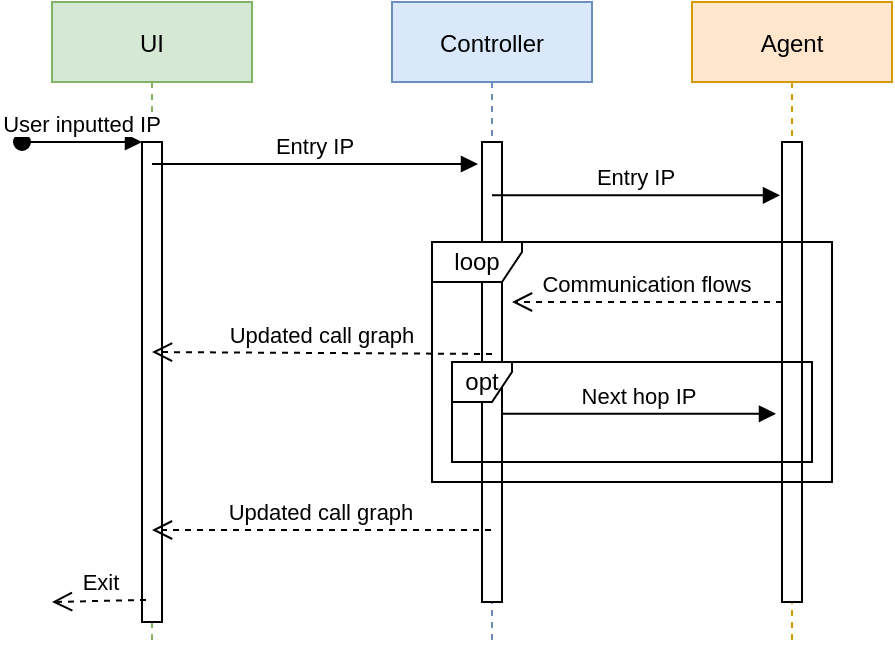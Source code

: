 <mxfile version="14.5.0" type="onedrive" pages="4"><diagram id="kgpKYQtTHZ0yAKxKKP6v" name="Eventual"><mxGraphModel dx="707" dy="402" grid="1" gridSize="10" guides="1" tooltips="1" connect="1" arrows="1" fold="1" page="1" pageScale="1" pageWidth="850" pageHeight="1100" math="0" shadow="0"><root><mxCell id="0"/><mxCell id="1" parent="0"/><mxCell id="3nuBFxr9cyL0pnOWT2aG-1" value="UI" style="shape=umlLifeline;perimeter=lifelinePerimeter;container=1;collapsible=0;recursiveResize=0;rounded=0;shadow=0;strokeWidth=1;fillColor=#d5e8d4;strokeColor=#82b366;" parent="1" vertex="1"><mxGeometry x="130" y="80" width="100" height="320" as="geometry"/></mxCell><mxCell id="3nuBFxr9cyL0pnOWT2aG-2" value="" style="points=[];perimeter=orthogonalPerimeter;rounded=0;shadow=0;strokeWidth=1;" parent="3nuBFxr9cyL0pnOWT2aG-1" vertex="1"><mxGeometry x="45" y="70" width="10" height="240" as="geometry"/></mxCell><mxCell id="3nuBFxr9cyL0pnOWT2aG-3" value="User inputted IP" style="verticalAlign=bottom;startArrow=oval;endArrow=block;startSize=8;shadow=0;strokeWidth=1;" parent="3nuBFxr9cyL0pnOWT2aG-1" target="3nuBFxr9cyL0pnOWT2aG-2" edge="1"><mxGeometry relative="1" as="geometry"><mxPoint x="-15" y="70" as="sourcePoint"/></mxGeometry></mxCell><mxCell id="3nuBFxr9cyL0pnOWT2aG-5" value="Controller" style="shape=umlLifeline;perimeter=lifelinePerimeter;container=1;collapsible=0;recursiveResize=0;rounded=0;shadow=0;strokeWidth=1;fillColor=#dae8fc;strokeColor=#6c8ebf;" parent="1" vertex="1"><mxGeometry x="300" y="80" width="100" height="320" as="geometry"/></mxCell><mxCell id="3nuBFxr9cyL0pnOWT2aG-6" value="" style="points=[];perimeter=orthogonalPerimeter;rounded=0;shadow=0;strokeWidth=1;" parent="3nuBFxr9cyL0pnOWT2aG-5" vertex="1"><mxGeometry x="45" y="70" width="10" height="230" as="geometry"/></mxCell><mxCell id="3nuBFxr9cyL0pnOWT2aG-8" value="Entry IP" style="verticalAlign=bottom;endArrow=block;shadow=0;strokeWidth=1;" parent="1" source="3nuBFxr9cyL0pnOWT2aG-1" edge="1"><mxGeometry relative="1" as="geometry"><mxPoint x="275" y="160" as="sourcePoint"/><mxPoint x="343" y="161" as="targetPoint"/></mxGeometry></mxCell><mxCell id="-DHZ_m3yHLZwad1ERV_u-1" value="Agent" style="shape=umlLifeline;perimeter=lifelinePerimeter;container=1;collapsible=0;recursiveResize=0;rounded=0;shadow=0;strokeWidth=1;fillColor=#ffe6cc;strokeColor=#d79b00;" vertex="1" parent="1"><mxGeometry x="450" y="80" width="100" height="320" as="geometry"/></mxCell><mxCell id="-DHZ_m3yHLZwad1ERV_u-2" value="" style="points=[];perimeter=orthogonalPerimeter;rounded=0;shadow=0;strokeWidth=1;" vertex="1" parent="-DHZ_m3yHLZwad1ERV_u-1"><mxGeometry x="45" y="70" width="10" height="230" as="geometry"/></mxCell><mxCell id="-DHZ_m3yHLZwad1ERV_u-3" value="Entry IP" style="verticalAlign=bottom;endArrow=block;shadow=0;strokeWidth=1;entryX=-0.1;entryY=0.116;entryDx=0;entryDy=0;entryPerimeter=0;" edge="1" parent="1" source="3nuBFxr9cyL0pnOWT2aG-5" target="-DHZ_m3yHLZwad1ERV_u-2"><mxGeometry relative="1" as="geometry"><mxPoint x="430" y="140" as="sourcePoint"/><mxPoint x="470" y="170" as="targetPoint"/></mxGeometry></mxCell><mxCell id="-DHZ_m3yHLZwad1ERV_u-4" value="Communication flows" style="verticalAlign=bottom;endArrow=open;dashed=1;endSize=8;shadow=0;strokeWidth=1;" edge="1" parent="1" source="-DHZ_m3yHLZwad1ERV_u-2"><mxGeometry relative="1" as="geometry"><mxPoint x="360" y="230" as="targetPoint"/><mxPoint x="490" y="229" as="sourcePoint"/></mxGeometry></mxCell><mxCell id="-DHZ_m3yHLZwad1ERV_u-7" value="Next hop IP" style="verticalAlign=bottom;endArrow=block;shadow=0;strokeWidth=1;entryX=-0.3;entryY=0.591;entryDx=0;entryDy=0;entryPerimeter=0;exitX=1;exitY=0.591;exitDx=0;exitDy=0;exitPerimeter=0;" edge="1" parent="1" source="3nuBFxr9cyL0pnOWT2aG-6" target="-DHZ_m3yHLZwad1ERV_u-2"><mxGeometry relative="1" as="geometry"><mxPoint x="353" y="280" as="sourcePoint"/><mxPoint x="497.5" y="280" as="targetPoint"/></mxGeometry></mxCell><mxCell id="-DHZ_m3yHLZwad1ERV_u-8" value="Updated call graph" style="verticalAlign=bottom;endArrow=open;dashed=1;endSize=8;shadow=0;strokeWidth=1;" edge="1" parent="1" source="3nuBFxr9cyL0pnOWT2aG-5"><mxGeometry relative="1" as="geometry"><mxPoint x="180" y="344" as="targetPoint"/><mxPoint x="340" y="345" as="sourcePoint"/></mxGeometry></mxCell><mxCell id="-DHZ_m3yHLZwad1ERV_u-10" value="Updated call graph" style="verticalAlign=bottom;endArrow=open;dashed=1;endSize=8;shadow=0;strokeWidth=1;" edge="1" parent="1"><mxGeometry relative="1" as="geometry"><mxPoint x="180" y="255" as="targetPoint"/><mxPoint x="350" y="256" as="sourcePoint"/></mxGeometry></mxCell><mxCell id="-DHZ_m3yHLZwad1ERV_u-6" value="loop" style="shape=umlFrame;whiteSpace=wrap;html=1;width=45;height=20;" vertex="1" parent="1"><mxGeometry x="320" y="200" width="200" height="120" as="geometry"/></mxCell><mxCell id="-DHZ_m3yHLZwad1ERV_u-12" value="Exit" style="html=1;verticalAlign=bottom;endArrow=open;dashed=1;endSize=8;exitX=0.2;exitY=0.954;exitDx=0;exitDy=0;exitPerimeter=0;" edge="1" parent="1" source="3nuBFxr9cyL0pnOWT2aG-2"><mxGeometry relative="1" as="geometry"><mxPoint x="430" y="390" as="sourcePoint"/><mxPoint x="130" y="380" as="targetPoint"/></mxGeometry></mxCell><mxCell id="qLAxxSh2c4Kr6VLvowt9-2" value="opt" style="shape=umlFrame;whiteSpace=wrap;html=1;width=30;height=20;" vertex="1" parent="1"><mxGeometry x="330" y="260" width="180" height="50" as="geometry"/></mxCell></root></mxGraphModel></diagram><diagram id="ajM6btAlQI2PBbN7o6zt" name="live"><mxGraphModel dx="707" dy="402" grid="1" gridSize="10" guides="1" tooltips="1" connect="1" arrows="1" fold="1" page="1" pageScale="1" pageWidth="1100" pageHeight="850" math="0" shadow="0"><root><mxCell id="SMqF9MrHZa93dLZZ8vy5-0"/><mxCell id="SMqF9MrHZa93dLZZ8vy5-1" parent="SMqF9MrHZa93dLZZ8vy5-0"/><mxCell id="FMvqgF5uwiUuAvXN_1ei-3" value="Controller" style="shape=umlLifeline;perimeter=lifelinePerimeter;container=1;collapsible=0;recursiveResize=0;rounded=0;shadow=0;strokeWidth=1;fillColor=#dae8fc;strokeColor=#6c8ebf;" vertex="1" parent="SMqF9MrHZa93dLZZ8vy5-1"><mxGeometry x="290.5" y="120" width="100" height="350" as="geometry"/></mxCell><mxCell id="FMvqgF5uwiUuAvXN_1ei-4" value="" style="points=[];perimeter=orthogonalPerimeter;rounded=0;shadow=0;strokeWidth=1;" vertex="1" parent="FMvqgF5uwiUuAvXN_1ei-3"><mxGeometry x="45" y="70" width="10" height="230" as="geometry"/></mxCell><mxCell id="FMvqgF5uwiUuAvXN_1ei-6" value="Agent" style="shape=umlLifeline;perimeter=lifelinePerimeter;container=1;collapsible=0;recursiveResize=0;rounded=0;shadow=0;strokeWidth=1;fillColor=#ffe6cc;strokeColor=#d79b00;" vertex="1" parent="SMqF9MrHZa93dLZZ8vy5-1"><mxGeometry x="440.5" y="120" width="100" height="350" as="geometry"/></mxCell><mxCell id="FMvqgF5uwiUuAvXN_1ei-7" value="" style="points=[];perimeter=orthogonalPerimeter;rounded=0;shadow=0;strokeWidth=1;" vertex="1" parent="FMvqgF5uwiUuAvXN_1ei-6"><mxGeometry x="45" y="70" width="10" height="200" as="geometry"/></mxCell><mxCell id="FMvqgF5uwiUuAvXN_1ei-8" value="Entry interface" style="verticalAlign=bottom;endArrow=block;shadow=0;strokeWidth=1;entryX=-0.1;entryY=0.116;entryDx=0;entryDy=0;entryPerimeter=0;strokeColor=#FF0000;" edge="1" parent="SMqF9MrHZa93dLZZ8vy5-1" source="FMvqgF5uwiUuAvXN_1ei-3" target="FMvqgF5uwiUuAvXN_1ei-7"><mxGeometry relative="1" as="geometry"><mxPoint x="420.5" y="180" as="sourcePoint"/><mxPoint x="460.5" y="210" as="targetPoint"/></mxGeometry></mxCell><mxCell id="FMvqgF5uwiUuAvXN_1ei-9" value="Communication flows" style="verticalAlign=bottom;endArrow=open;dashed=1;endSize=8;shadow=0;strokeWidth=1;strokeColor=#FF0000;" edge="1" parent="SMqF9MrHZa93dLZZ8vy5-1" source="FMvqgF5uwiUuAvXN_1ei-7"><mxGeometry relative="1" as="geometry"><mxPoint x="350.5" y="270" as="targetPoint"/><mxPoint x="480.5" y="269" as="sourcePoint"/></mxGeometry></mxCell><mxCell id="FMvqgF5uwiUuAvXN_1ei-10" value="Next hop interface" style="verticalAlign=bottom;endArrow=block;shadow=0;strokeWidth=1;exitX=1;exitY=0.591;exitDx=0;exitDy=0;exitPerimeter=0;strokeColor=#FF0000;" edge="1" parent="SMqF9MrHZa93dLZZ8vy5-1" source="FMvqgF5uwiUuAvXN_1ei-4" target="FMvqgF5uwiUuAvXN_1ei-7"><mxGeometry relative="1" as="geometry"><mxPoint x="343.5" y="320" as="sourcePoint"/><mxPoint x="488" y="320" as="targetPoint"/></mxGeometry></mxCell><mxCell id="FMvqgF5uwiUuAvXN_1ei-11" value="Call graph" style="verticalAlign=bottom;endArrow=open;dashed=1;endSize=8;shadow=0;strokeWidth=1;exitX=0.5;exitY=0.963;exitDx=0;exitDy=0;exitPerimeter=0;" edge="1" parent="SMqF9MrHZa93dLZZ8vy5-1" source="jz2hMcdPt1kjFuM2EPam-3"><mxGeometry relative="1" as="geometry"><mxPoint x="270" y="450" as="targetPoint"/><mxPoint x="330.5" y="385" as="sourcePoint"/></mxGeometry></mxCell><mxCell id="GEkAjzYTNlg4B_w2u5k--0" value="Entry IP" style="html=1;verticalAlign=bottom;startArrow=circle;startFill=1;endArrow=open;startSize=6;endSize=8;entryX=-0.05;entryY=0.009;entryDx=0;entryDy=0;entryPerimeter=0;" edge="1" parent="SMqF9MrHZa93dLZZ8vy5-1" target="FMvqgF5uwiUuAvXN_1ei-4"><mxGeometry width="80" relative="1" as="geometry"><mxPoint x="260" y="192" as="sourcePoint"/><mxPoint x="330" y="190" as="targetPoint"/></mxGeometry></mxCell><mxCell id="jz2hMcdPt1kjFuM2EPam-1" value="Terminate agent" style="verticalAlign=bottom;endArrow=block;shadow=0;strokeWidth=1;entryX=-0.1;entryY=0.116;entryDx=0;entryDy=0;entryPerimeter=0;strokeColor=#FF0000;" edge="1" parent="SMqF9MrHZa93dLZZ8vy5-1"><mxGeometry relative="1" as="geometry"><mxPoint x="340" y="390.0" as="sourcePoint"/><mxPoint x="484.5" y="390.0" as="targetPoint"/></mxGeometry></mxCell><mxCell id="jz2hMcdPt1kjFuM2EPam-2" value="Webvowl" style="shape=umlLifeline;perimeter=lifelinePerimeter;container=1;collapsible=0;recursiveResize=0;rounded=0;shadow=0;strokeWidth=1;fillColor=#dae8fc;strokeColor=#6c8ebf;" vertex="1" parent="SMqF9MrHZa93dLZZ8vy5-1"><mxGeometry x="590" y="120" width="100" height="350" as="geometry"/></mxCell><mxCell id="jz2hMcdPt1kjFuM2EPam-3" value="" style="points=[];perimeter=orthogonalPerimeter;rounded=0;shadow=0;strokeWidth=1;" vertex="1" parent="jz2hMcdPt1kjFuM2EPam-2"><mxGeometry x="45" y="70" width="10" height="270" as="geometry"/></mxCell><mxCell id="jz2hMcdPt1kjFuM2EPam-4" value="JSON call graph file" style="verticalAlign=bottom;endArrow=block;shadow=0;strokeWidth=1;exitX=0.95;exitY=0.996;exitDx=0;exitDy=0;exitPerimeter=0;" edge="1" parent="SMqF9MrHZa93dLZZ8vy5-1" source="FMvqgF5uwiUuAvXN_1ei-4" target="jz2hMcdPt1kjFuM2EPam-2"><mxGeometry relative="1" as="geometry"><mxPoint x="350" y="400" as="sourcePoint"/><mxPoint x="494.5" y="400" as="targetPoint"/></mxGeometry></mxCell><mxCell id="jz2hMcdPt1kjFuM2EPam-0" value="opt" style="shape=umlFrame;whiteSpace=wrap;html=1;width=30;height=20;" vertex="1" parent="SMqF9MrHZa93dLZZ8vy5-1"><mxGeometry x="320.5" y="300" width="180" height="50" as="geometry"/></mxCell><mxCell id="FMvqgF5uwiUuAvXN_1ei-13" value="loop" style="shape=umlFrame;whiteSpace=wrap;html=1;width=45;height=20;" vertex="1" parent="SMqF9MrHZa93dLZZ8vy5-1"><mxGeometry x="310.5" y="240" width="200" height="120" as="geometry"/></mxCell></root></mxGraphModel></diagram><diagram id="f5ws8QfSSdOwWXQJpImY" name="capture file"><mxGraphModel dx="1347" dy="762" grid="1" gridSize="10" guides="1" tooltips="1" connect="1" arrows="1" fold="1" page="1" pageScale="1" pageWidth="1100" pageHeight="850" math="0" shadow="0"><root><mxCell id="HVtExASzG7OWqSpEd10U-0"/><mxCell id="HVtExASzG7OWqSpEd10U-1" parent="HVtExASzG7OWqSpEd10U-0"/><mxCell id="HVtExASzG7OWqSpEd10U-2" value="Controller" style="shape=umlLifeline;perimeter=lifelinePerimeter;container=1;collapsible=0;recursiveResize=0;rounded=0;shadow=0;strokeWidth=1;fillColor=#dae8fc;strokeColor=#6c8ebf;" vertex="1" parent="HVtExASzG7OWqSpEd10U-1"><mxGeometry x="290.5" y="120" width="100" height="260" as="geometry"/></mxCell><mxCell id="HVtExASzG7OWqSpEd10U-3" value="" style="points=[];perimeter=orthogonalPerimeter;rounded=0;shadow=0;strokeWidth=1;" vertex="1" parent="HVtExASzG7OWqSpEd10U-2"><mxGeometry x="45" y="70" width="10" height="110" as="geometry"/></mxCell><mxCell id="HVtExASzG7OWqSpEd10U-4" value="Agent" style="shape=umlLifeline;perimeter=lifelinePerimeter;container=1;collapsible=0;recursiveResize=0;rounded=0;shadow=0;strokeWidth=1;fillColor=#ffe6cc;strokeColor=#d79b00;" vertex="1" parent="HVtExASzG7OWqSpEd10U-1"><mxGeometry x="440.5" y="120" width="100" height="260" as="geometry"/></mxCell><mxCell id="HVtExASzG7OWqSpEd10U-5" value="" style="points=[];perimeter=orthogonalPerimeter;rounded=0;shadow=0;strokeWidth=1;" vertex="1" parent="HVtExASzG7OWqSpEd10U-4"><mxGeometry x="45" y="70" width="10" height="80" as="geometry"/></mxCell><mxCell id="HVtExASzG7OWqSpEd10U-6" value="Entry interface" style="verticalAlign=bottom;endArrow=block;shadow=0;strokeWidth=1;entryX=-0.1;entryY=0.116;entryDx=0;entryDy=0;entryPerimeter=0;strokeColor=#FF0000;" edge="1" parent="HVtExASzG7OWqSpEd10U-1" source="HVtExASzG7OWqSpEd10U-2" target="HVtExASzG7OWqSpEd10U-5"><mxGeometry relative="1" as="geometry"><mxPoint x="420.5" y="180" as="sourcePoint"/><mxPoint x="460.5" y="210" as="targetPoint"/></mxGeometry></mxCell><mxCell id="HVtExASzG7OWqSpEd10U-7" value="Communication flows" style="verticalAlign=bottom;endArrow=open;dashed=1;endSize=8;shadow=0;strokeWidth=1;strokeColor=#FF0000;" edge="1" parent="HVtExASzG7OWqSpEd10U-1" source="HVtExASzG7OWqSpEd10U-5"><mxGeometry relative="1" as="geometry"><mxPoint x="350.5" y="270" as="targetPoint"/><mxPoint x="480.5" y="269" as="sourcePoint"/></mxGeometry></mxCell><mxCell id="HVtExASzG7OWqSpEd10U-9" value="Call graph" style="verticalAlign=bottom;endArrow=open;dashed=1;endSize=8;shadow=0;strokeWidth=1;exitX=0.5;exitY=0.963;exitDx=0;exitDy=0;exitPerimeter=0;" edge="1" parent="HVtExASzG7OWqSpEd10U-1" source="HVtExASzG7OWqSpEd10U-15"><mxGeometry relative="1" as="geometry"><mxPoint x="280" y="354" as="targetPoint"/><mxPoint x="330.5" y="385" as="sourcePoint"/></mxGeometry></mxCell><mxCell id="HVtExASzG7OWqSpEd10U-10" value="Entry IP" style="html=1;verticalAlign=bottom;startArrow=circle;startFill=1;endArrow=open;startSize=6;endSize=8;entryX=-0.05;entryY=0.009;entryDx=0;entryDy=0;entryPerimeter=0;" edge="1" parent="HVtExASzG7OWqSpEd10U-1" target="HVtExASzG7OWqSpEd10U-3"><mxGeometry width="80" relative="1" as="geometry"><mxPoint x="260" y="192" as="sourcePoint"/><mxPoint x="330" y="190" as="targetPoint"/></mxGeometry></mxCell><mxCell id="HVtExASzG7OWqSpEd10U-14" value="Webvowl" style="shape=umlLifeline;perimeter=lifelinePerimeter;container=1;collapsible=0;recursiveResize=0;rounded=0;shadow=0;strokeWidth=1;fillColor=#dae8fc;strokeColor=#6c8ebf;" vertex="1" parent="HVtExASzG7OWqSpEd10U-1"><mxGeometry x="590" y="120" width="100" height="260" as="geometry"/></mxCell><mxCell id="HVtExASzG7OWqSpEd10U-15" value="" style="points=[];perimeter=orthogonalPerimeter;rounded=0;shadow=0;strokeWidth=1;" vertex="1" parent="HVtExASzG7OWqSpEd10U-14"><mxGeometry x="45" y="70" width="10" height="170" as="geometry"/></mxCell><mxCell id="HVtExASzG7OWqSpEd10U-16" value="JSON call graph file" style="verticalAlign=bottom;endArrow=block;shadow=0;strokeWidth=1;exitX=0.65;exitY=1;exitDx=0;exitDy=0;exitPerimeter=0;" edge="1" parent="HVtExASzG7OWqSpEd10U-1" source="HVtExASzG7OWqSpEd10U-3" target="HVtExASzG7OWqSpEd10U-14"><mxGeometry relative="1" as="geometry"><mxPoint x="350" y="400" as="sourcePoint"/><mxPoint x="494.5" y="400" as="targetPoint"/></mxGeometry></mxCell></root></mxGraphModel></diagram><diagram id="Sjrx2xvUIGMNSIc4Cgaq" name="standalone"><mxGraphModel dx="1347" dy="762" grid="1" gridSize="10" guides="1" tooltips="1" connect="1" arrows="1" fold="1" page="1" pageScale="1" pageWidth="1100" pageHeight="850" math="0" shadow="0"><root><mxCell id="t2rKj2K9qdWPkrnj4CE3-0"/><mxCell id="t2rKj2K9qdWPkrnj4CE3-1" parent="t2rKj2K9qdWPkrnj4CE3-0"/><mxCell id="dQk1tCx0kJPYLGNi0SKP-2" value="Agent" style="shape=umlLifeline;perimeter=lifelinePerimeter;container=1;collapsible=0;recursiveResize=0;rounded=0;shadow=0;strokeWidth=1;" vertex="1" parent="t2rKj2K9qdWPkrnj4CE3-1"><mxGeometry x="440.5" y="120" width="100" height="260" as="geometry"/></mxCell><mxCell id="dQk1tCx0kJPYLGNi0SKP-3" value="" style="points=[];perimeter=orthogonalPerimeter;rounded=0;shadow=0;strokeWidth=1;" vertex="1" parent="dQk1tCx0kJPYLGNi0SKP-2"><mxGeometry x="45" y="70" width="10" height="80" as="geometry"/></mxCell><mxCell id="dQk1tCx0kJPYLGNi0SKP-5" value="Communication flows" style="verticalAlign=bottom;endArrow=open;dashed=1;endSize=8;shadow=0;strokeWidth=1;" edge="1" parent="t2rKj2K9qdWPkrnj4CE3-1" source="dQk1tCx0kJPYLGNi0SKP-3"><mxGeometry relative="1" as="geometry"><mxPoint x="350.5" y="270" as="targetPoint"/><mxPoint x="480.5" y="269" as="sourcePoint"/></mxGeometry></mxCell><mxCell id="dQk1tCx0kJPYLGNi0SKP-7" value="Entry interface" style="html=1;verticalAlign=bottom;startArrow=circle;startFill=1;endArrow=open;startSize=6;endSize=8;entryX=-0.05;entryY=0.009;entryDx=0;entryDy=0;entryPerimeter=0;" edge="1" parent="t2rKj2K9qdWPkrnj4CE3-1"><mxGeometry width="80" relative="1" as="geometry"><mxPoint x="380" y="190" as="sourcePoint"/><mxPoint x="485" y="190" as="targetPoint"/></mxGeometry></mxCell></root></mxGraphModel></diagram></mxfile>